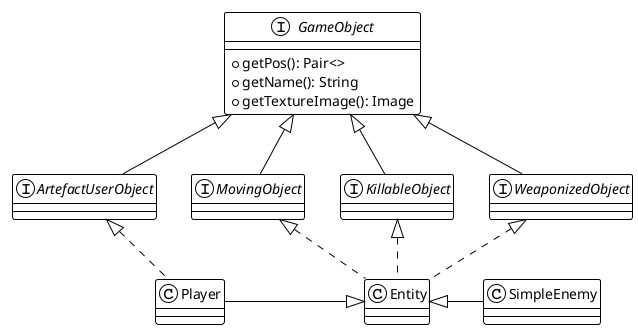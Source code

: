@startuml GameObject 
!theme plain

interface GameObject{ 
    + getPos(): Pair<>
    + getName(): String
    + getTextureImage(): Image
}

class SimpleEnemy
class Player 

interface ArtefactUserObject implements GameObject 
interface KillableObject implements GameObject
interface  MovingObject implements GameObject
interface WeaponizedObject implements GameObject
class Entity implements MovingObject, WeaponizedObject, KillableObject 
class Player implements ArtefactUserObject 
SimpleEnemy -L-|> Entity
Player -R-|> Entity
ArtefactUserObject -R[hidden]-> KillableObject
SimpleEnemy -U[hidden]-> WeaponizedObject


@enduml